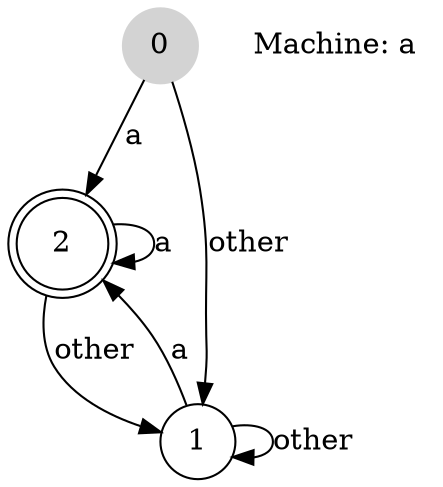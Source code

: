 digraph automata_0 {
	graph [size="8.5, 11"];
	node [label="\N", shape=circle];
	graph [bb="0,0,210,220"];
	0 [style=filled, color=lightgrey, pos="94,202", width="0.50", height="0.50"];
	2 [shape=doublecircle, pos="39,110", width="0.61", height="0.61"];
	1 [pos="87,18", width="0.50", height="0.50"];
	"Machine: a" [shape=plaintext, pos="170,202", width="1.11", height="0.50"];
	0 -> 2 [label="a ", pos="e,51,129 85,186 77,173 65,154 56,138", lp="79,158"];
	0 -> 1 [label="other ", pos="e,90,36 96,184 98,161 100,121 98,88 96,74 94,59 92,46", lp="114,110"];
	1 -> 2 [label="a ", pos="e,49,90 79,34 72,47 62,65 54,81", lp="73,62"];
	1 -> 1 [label="other ", pos="e,101,30 101,6 112,2 123,6 123,18 123,26 118,31 111,31", lp="139,18"];
	2 -> 2 [label="a ", pos="e,56,125 56,95 67,91 79,96 79,110 79,120 73,125 66,126", lp="84,110"];
	2 -> 1 [label="other ", pos="e,70,23 28,91 23,79 19,65 25,54 33,40 47,32 60,27", lp="42,62"];
}
